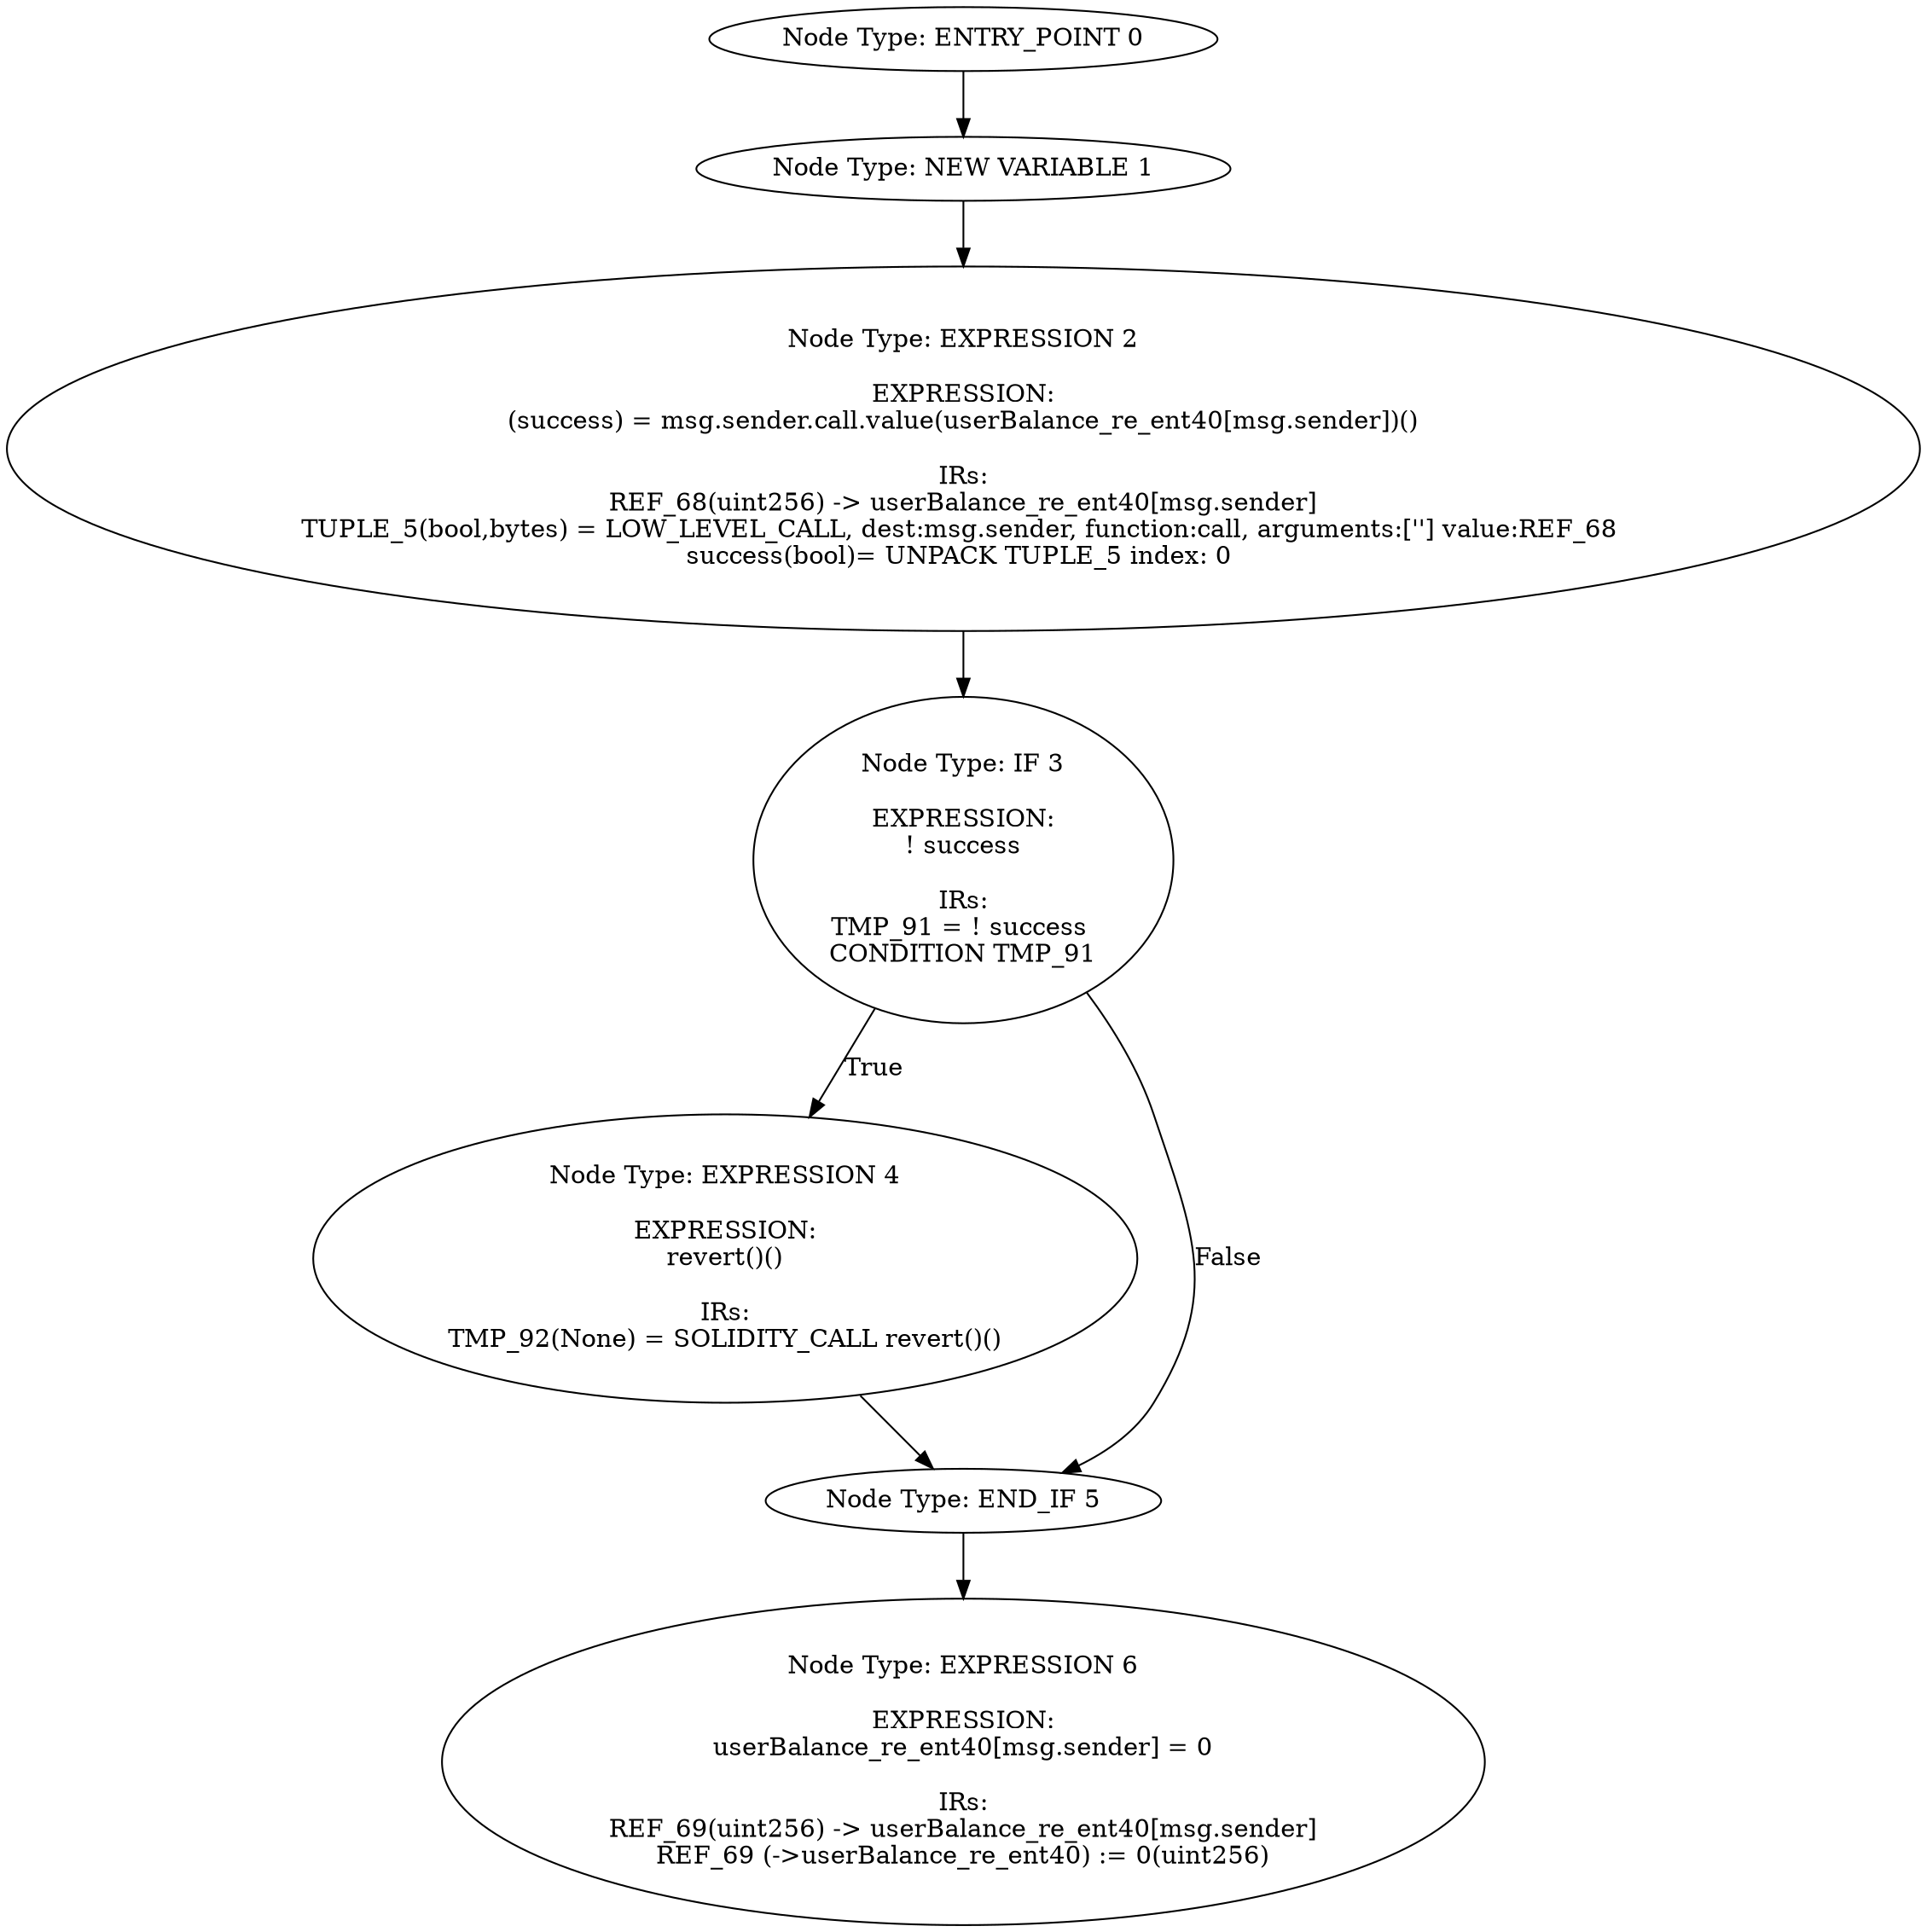digraph{
0[label="Node Type: ENTRY_POINT 0
"];
0->1;
1[label="Node Type: NEW VARIABLE 1
"];
1->2;
2[label="Node Type: EXPRESSION 2

EXPRESSION:
(success) = msg.sender.call.value(userBalance_re_ent40[msg.sender])()

IRs:
REF_68(uint256) -> userBalance_re_ent40[msg.sender]
TUPLE_5(bool,bytes) = LOW_LEVEL_CALL, dest:msg.sender, function:call, arguments:[''] value:REF_68 
success(bool)= UNPACK TUPLE_5 index: 0 "];
2->3;
3[label="Node Type: IF 3

EXPRESSION:
! success

IRs:
TMP_91 = ! success 
CONDITION TMP_91"];
3->4[label="True"];
3->5[label="False"];
4[label="Node Type: EXPRESSION 4

EXPRESSION:
revert()()

IRs:
TMP_92(None) = SOLIDITY_CALL revert()()"];
4->5;
5[label="Node Type: END_IF 5
"];
5->6;
6[label="Node Type: EXPRESSION 6

EXPRESSION:
userBalance_re_ent40[msg.sender] = 0

IRs:
REF_69(uint256) -> userBalance_re_ent40[msg.sender]
REF_69 (->userBalance_re_ent40) := 0(uint256)"];
}
